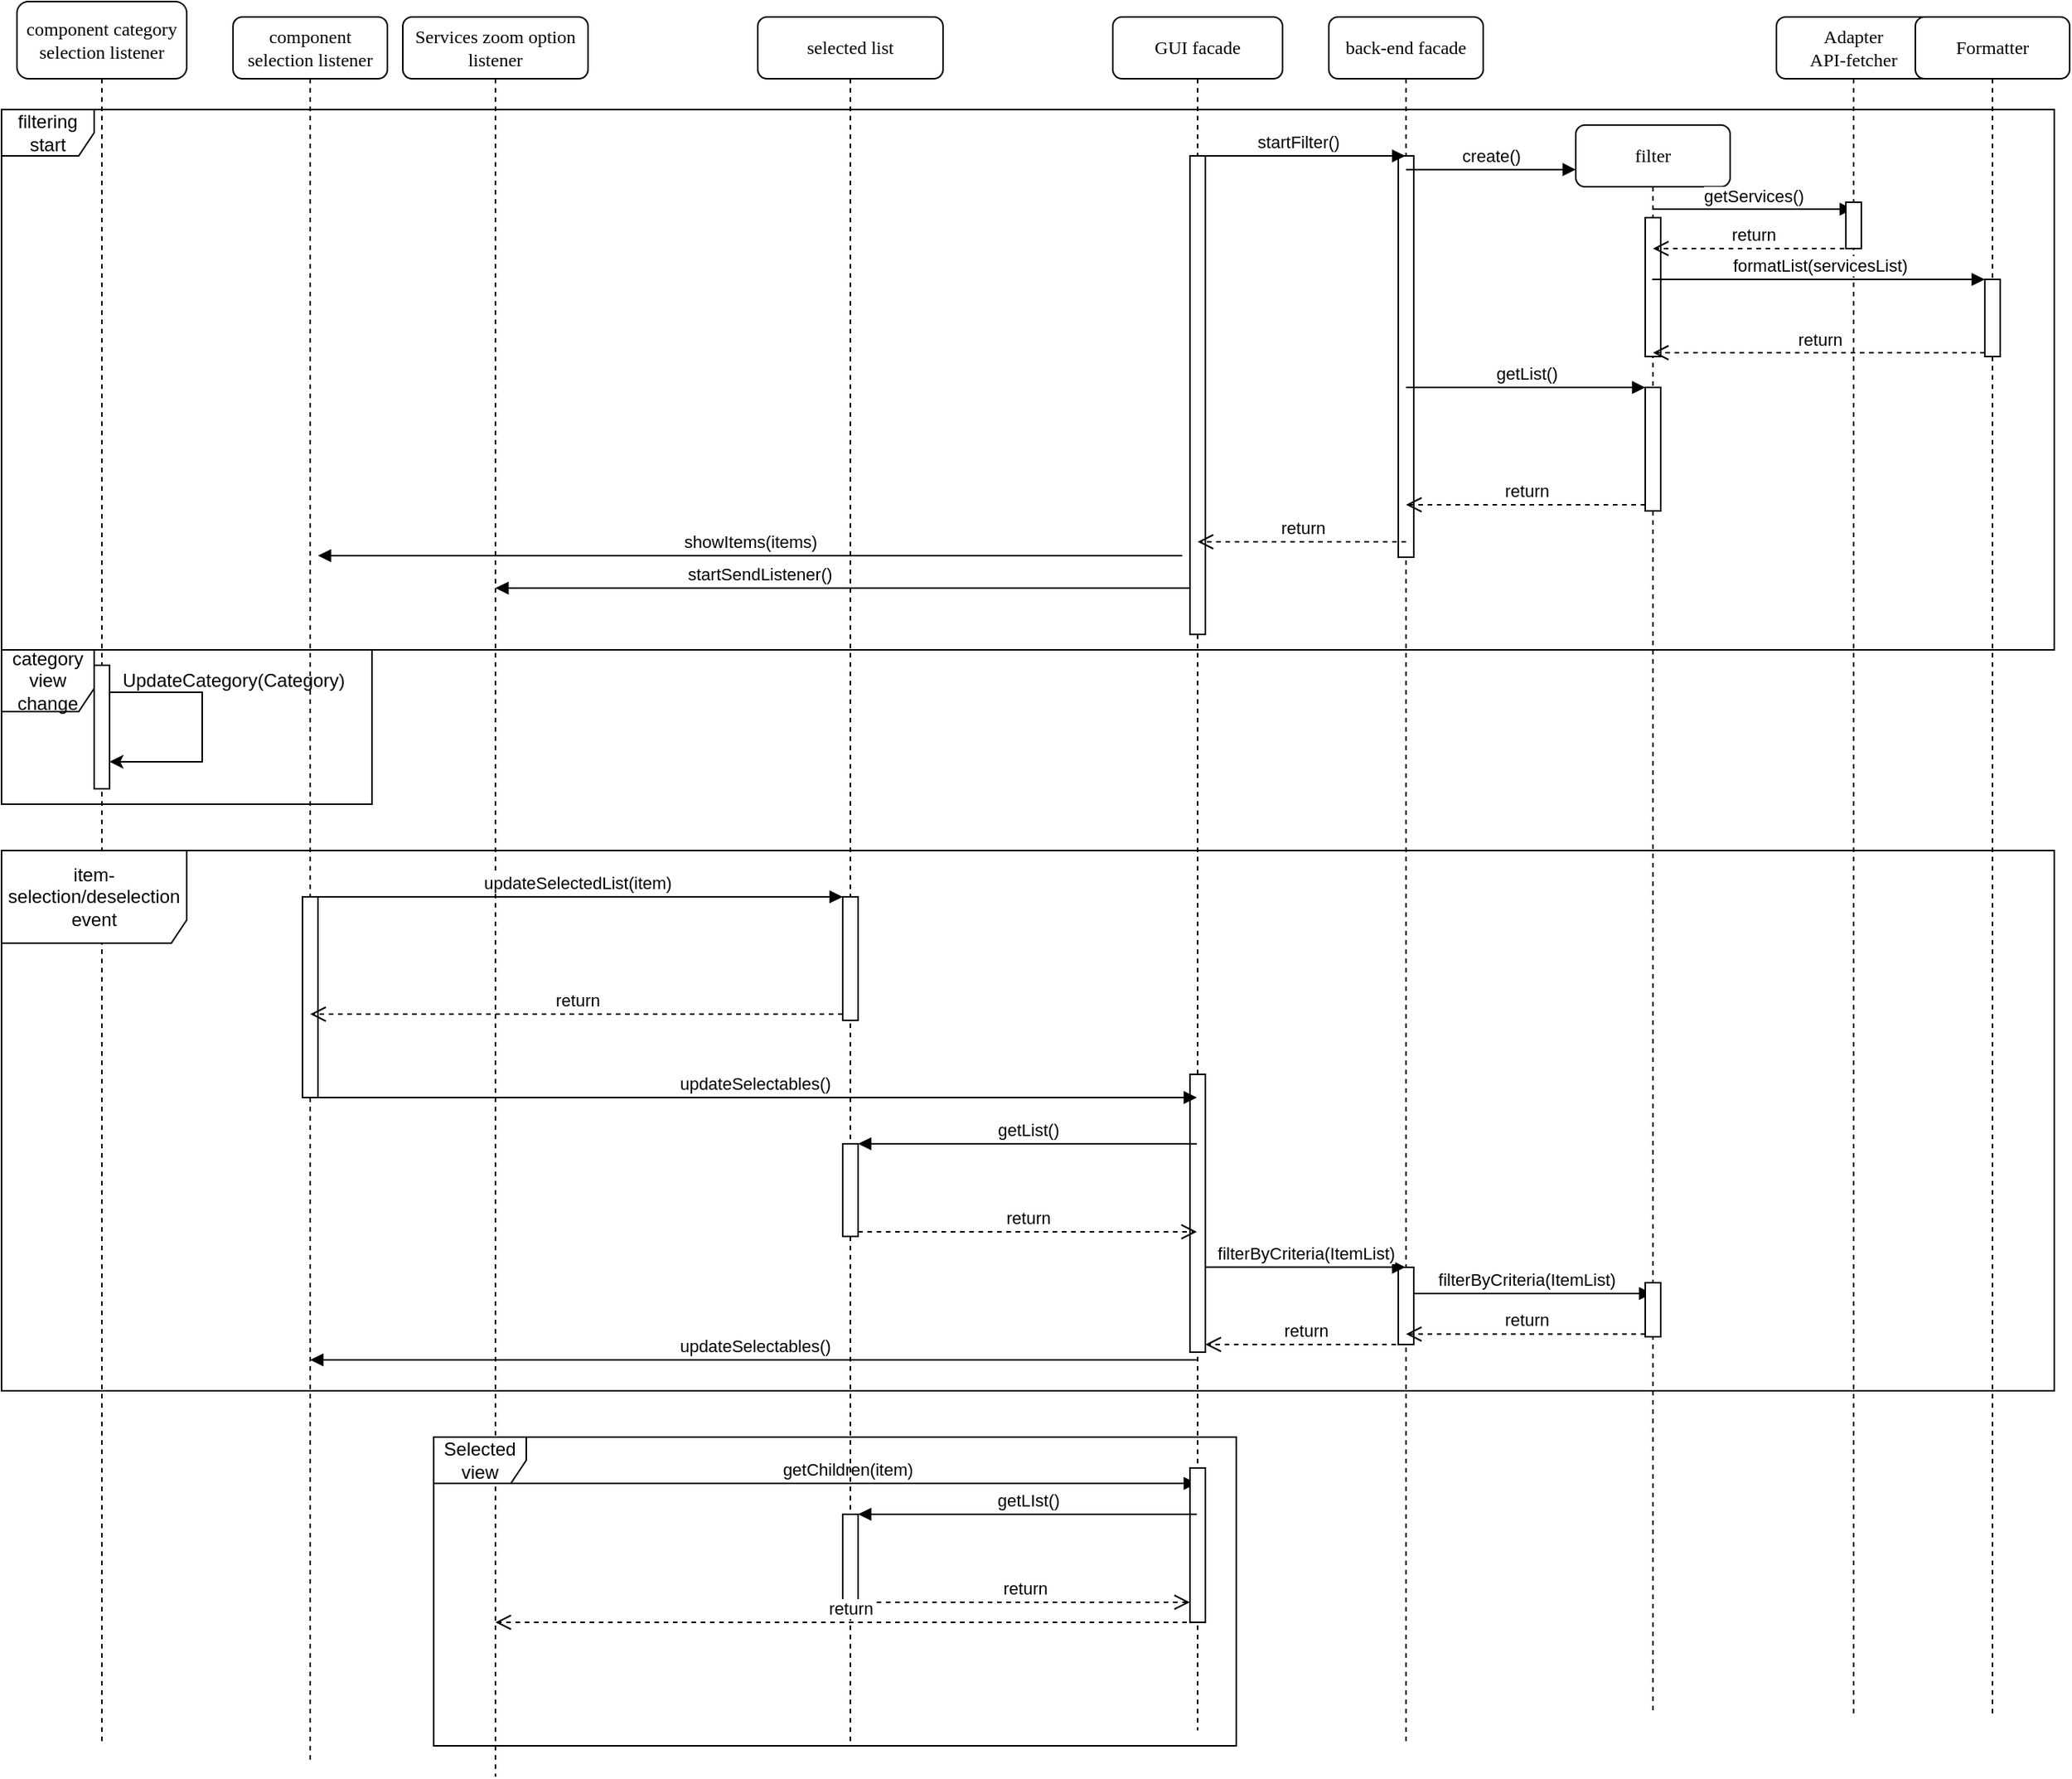 <mxfile version="18.1.3" type="github">
  <diagram name="Page-1" id="13e1069c-82ec-6db2-03f1-153e76fe0fe0">
    <mxGraphModel dx="2276" dy="535" grid="1" gridSize="10" guides="1" tooltips="1" connect="1" arrows="1" fold="1" page="1" pageScale="1" pageWidth="1100" pageHeight="850" background="none" math="0" shadow="0">
      <root>
        <mxCell id="0" />
        <mxCell id="1" parent="0" />
        <mxCell id="7baba1c4bc27f4b0-2" value="Services zoom option listener" style="shape=umlLifeline;perimeter=lifelinePerimeter;whiteSpace=wrap;html=1;container=1;collapsible=0;recursiveResize=0;outlineConnect=0;rounded=1;shadow=0;comic=0;labelBackgroundColor=none;strokeWidth=1;fontFamily=Verdana;fontSize=12;align=center;" parent="1" vertex="1">
          <mxGeometry x="70" y="500" width="120" height="1140" as="geometry" />
        </mxCell>
        <mxCell id="A2il4XtOZDyBoMQwtoZe-57" value="getChildren(item)" style="html=1;verticalAlign=bottom;endArrow=block;rounded=0;" parent="7baba1c4bc27f4b0-2" target="7baba1c4bc27f4b0-4" edge="1">
          <mxGeometry width="80" relative="1" as="geometry">
            <mxPoint x="60" y="950" as="sourcePoint" />
            <mxPoint x="140" y="950" as="targetPoint" />
          </mxGeometry>
        </mxCell>
        <mxCell id="7baba1c4bc27f4b0-3" value="selected list" style="shape=umlLifeline;perimeter=lifelinePerimeter;whiteSpace=wrap;html=1;container=1;collapsible=0;recursiveResize=0;outlineConnect=0;rounded=1;shadow=0;comic=0;labelBackgroundColor=none;strokeWidth=1;fontFamily=Verdana;fontSize=12;align=center;" parent="1" vertex="1">
          <mxGeometry x="300" y="500" width="120" height="1120" as="geometry" />
        </mxCell>
        <mxCell id="A2il4XtOZDyBoMQwtoZe-37" value="" style="html=1;points=[];perimeter=orthogonalPerimeter;" parent="7baba1c4bc27f4b0-3" vertex="1">
          <mxGeometry x="55" y="570" width="10" height="80" as="geometry" />
        </mxCell>
        <mxCell id="A2il4XtOZDyBoMQwtoZe-46" value="" style="html=1;points=[];perimeter=orthogonalPerimeter;" parent="7baba1c4bc27f4b0-3" vertex="1">
          <mxGeometry x="55" y="730" width="10" height="60" as="geometry" />
        </mxCell>
        <mxCell id="A2il4XtOZDyBoMQwtoZe-63" value="" style="html=1;points=[];perimeter=orthogonalPerimeter;" parent="7baba1c4bc27f4b0-3" vertex="1">
          <mxGeometry x="55" y="970" width="10" height="60" as="geometry" />
        </mxCell>
        <mxCell id="7baba1c4bc27f4b0-4" value="GUI facade" style="shape=umlLifeline;perimeter=lifelinePerimeter;whiteSpace=wrap;html=1;container=1;collapsible=0;recursiveResize=0;outlineConnect=0;rounded=1;shadow=0;comic=0;labelBackgroundColor=none;strokeWidth=1;fontFamily=Verdana;fontSize=12;align=center;" parent="1" vertex="1">
          <mxGeometry x="530" y="500" width="110" height="1110" as="geometry" />
        </mxCell>
        <mxCell id="A2il4XtOZDyBoMQwtoZe-4" value="" style="rounded=0;whiteSpace=wrap;html=1;" parent="7baba1c4bc27f4b0-4" vertex="1">
          <mxGeometry x="50" y="90" width="10" height="310" as="geometry" />
        </mxCell>
        <mxCell id="A2il4XtOZDyBoMQwtoZe-42" value="" style="html=1;points=[];perimeter=orthogonalPerimeter;" parent="7baba1c4bc27f4b0-4" vertex="1">
          <mxGeometry x="50" y="685" width="10" height="180" as="geometry" />
        </mxCell>
        <mxCell id="A2il4XtOZDyBoMQwtoZe-58" value="" style="html=1;points=[];perimeter=orthogonalPerimeter;" parent="7baba1c4bc27f4b0-4" vertex="1">
          <mxGeometry x="50" y="940" width="10" height="100" as="geometry" />
        </mxCell>
        <mxCell id="7baba1c4bc27f4b0-5" value="back-end facade" style="shape=umlLifeline;perimeter=lifelinePerimeter;whiteSpace=wrap;html=1;container=1;collapsible=0;recursiveResize=0;outlineConnect=0;rounded=1;shadow=0;comic=0;labelBackgroundColor=none;strokeWidth=1;fontFamily=Verdana;fontSize=12;align=center;" parent="1" vertex="1">
          <mxGeometry x="670" y="500" width="100" height="1120" as="geometry" />
        </mxCell>
        <mxCell id="A2il4XtOZDyBoMQwtoZe-20" value="" style="html=1;points=[];perimeter=orthogonalPerimeter;" parent="7baba1c4bc27f4b0-5" vertex="1">
          <mxGeometry x="45" y="90" width="10" height="260" as="geometry" />
        </mxCell>
        <mxCell id="_kfR-0WJ66qb-hTr2rVh-1" value="filterByCriteria(ItemList)" style="html=1;verticalAlign=bottom;endArrow=block;rounded=0;" parent="7baba1c4bc27f4b0-5" target="7baba1c4bc27f4b0-6" edge="1">
          <mxGeometry width="80" relative="1" as="geometry">
            <mxPoint x="45" y="827" as="sourcePoint" />
            <mxPoint x="125" y="827" as="targetPoint" />
          </mxGeometry>
        </mxCell>
        <mxCell id="_kfR-0WJ66qb-hTr2rVh-4" value="" style="html=1;points=[];perimeter=orthogonalPerimeter;" parent="7baba1c4bc27f4b0-5" vertex="1">
          <mxGeometry x="45" y="810" width="10" height="50" as="geometry" />
        </mxCell>
        <mxCell id="7baba1c4bc27f4b0-6" value="filter" style="shape=umlLifeline;perimeter=lifelinePerimeter;whiteSpace=wrap;html=1;container=1;collapsible=0;recursiveResize=0;outlineConnect=0;rounded=1;shadow=0;comic=0;labelBackgroundColor=none;strokeWidth=1;fontFamily=Verdana;fontSize=12;align=center;" parent="1" vertex="1">
          <mxGeometry x="830" y="570" width="100" height="1030" as="geometry" />
        </mxCell>
        <mxCell id="A2il4XtOZDyBoMQwtoZe-12" value="getServices()" style="html=1;verticalAlign=bottom;endArrow=block;rounded=0;" parent="7baba1c4bc27f4b0-6" target="7baba1c4bc27f4b0-7" edge="1">
          <mxGeometry width="80" relative="1" as="geometry">
            <mxPoint x="50" y="54.5" as="sourcePoint" />
            <mxPoint x="130" y="54.5" as="targetPoint" />
          </mxGeometry>
        </mxCell>
        <mxCell id="A2il4XtOZDyBoMQwtoZe-16" value="" style="html=1;points=[];perimeter=orthogonalPerimeter;" parent="7baba1c4bc27f4b0-6" vertex="1">
          <mxGeometry x="45" y="60" width="10" height="90" as="geometry" />
        </mxCell>
        <mxCell id="A2il4XtOZDyBoMQwtoZe-17" value="" style="html=1;points=[];perimeter=orthogonalPerimeter;" parent="7baba1c4bc27f4b0-6" vertex="1">
          <mxGeometry x="45" y="170" width="10" height="80" as="geometry" />
        </mxCell>
        <mxCell id="A2il4XtOZDyBoMQwtoZe-50" value="" style="html=1;points=[];perimeter=orthogonalPerimeter;" parent="7baba1c4bc27f4b0-6" vertex="1">
          <mxGeometry x="45" y="750" width="10" height="35" as="geometry" />
        </mxCell>
        <mxCell id="7baba1c4bc27f4b0-7" value="&lt;div&gt;Adapter&lt;/div&gt;&lt;div&gt;API-fetcher&lt;/div&gt;" style="shape=umlLifeline;perimeter=lifelinePerimeter;whiteSpace=wrap;html=1;container=1;collapsible=0;recursiveResize=0;outlineConnect=0;rounded=1;shadow=0;comic=0;labelBackgroundColor=none;strokeWidth=1;fontFamily=Verdana;fontSize=12;align=center;" parent="1" vertex="1">
          <mxGeometry x="960" y="500" width="100" height="1100" as="geometry" />
        </mxCell>
        <mxCell id="7baba1c4bc27f4b0-8" value="component selection listener" style="shape=umlLifeline;perimeter=lifelinePerimeter;whiteSpace=wrap;html=1;container=1;collapsible=0;recursiveResize=0;outlineConnect=0;rounded=1;shadow=0;comic=0;labelBackgroundColor=none;strokeWidth=1;fontFamily=Verdana;fontSize=12;align=center;" parent="1" vertex="1">
          <mxGeometry x="-40" y="500" width="100" height="1130" as="geometry" />
        </mxCell>
        <mxCell id="A2il4XtOZDyBoMQwtoZe-40" value="" style="html=1;points=[];perimeter=orthogonalPerimeter;" parent="7baba1c4bc27f4b0-8" vertex="1">
          <mxGeometry x="45" y="570" width="10" height="130" as="geometry" />
        </mxCell>
        <mxCell id="F9nA0inBSzudjQZXVVhW-46" value="return" style="html=1;verticalAlign=bottom;endArrow=open;dashed=1;endSize=8;rounded=0;" parent="1" target="7baba1c4bc27f4b0-6" edge="1">
          <mxGeometry relative="1" as="geometry">
            <mxPoint x="1010" y="650" as="sourcePoint" />
            <mxPoint x="900" y="650" as="targetPoint" />
            <Array as="points">
              <mxPoint x="970" y="650" />
            </Array>
          </mxGeometry>
        </mxCell>
        <mxCell id="F9nA0inBSzudjQZXVVhW-48" value="return" style="html=1;verticalAlign=bottom;endArrow=open;dashed=1;endSize=8;rounded=0;" parent="1" target="7baba1c4bc27f4b0-4" edge="1">
          <mxGeometry relative="1" as="geometry">
            <mxPoint x="720" y="840" as="sourcePoint" />
            <mxPoint x="600" y="840" as="targetPoint" />
          </mxGeometry>
        </mxCell>
        <mxCell id="F9nA0inBSzudjQZXVVhW-49" value="showItems(items)" style="html=1;verticalAlign=bottom;endArrow=block;rounded=0;" parent="1" edge="1">
          <mxGeometry width="80" relative="1" as="geometry">
            <mxPoint x="575" y="849" as="sourcePoint" />
            <mxPoint x="15" y="849" as="targetPoint" />
          </mxGeometry>
        </mxCell>
        <mxCell id="A2il4XtOZDyBoMQwtoZe-8" value="create()" style="html=1;verticalAlign=bottom;endArrow=block;rounded=0;entryX=0;entryY=0.028;entryDx=0;entryDy=0;entryPerimeter=0;" parent="1" source="7baba1c4bc27f4b0-5" target="7baba1c4bc27f4b0-6" edge="1">
          <mxGeometry width="80" relative="1" as="geometry">
            <mxPoint x="715" y="600" as="sourcePoint" />
            <mxPoint x="795" y="600" as="targetPoint" />
          </mxGeometry>
        </mxCell>
        <mxCell id="A2il4XtOZDyBoMQwtoZe-10" value="Formatter" style="shape=umlLifeline;perimeter=lifelinePerimeter;whiteSpace=wrap;html=1;container=1;collapsible=0;recursiveResize=0;outlineConnect=0;rounded=1;shadow=0;comic=0;labelBackgroundColor=none;strokeWidth=1;fontFamily=Verdana;fontSize=12;align=center;" parent="1" vertex="1">
          <mxGeometry x="1050" y="500" width="100" height="1100" as="geometry" />
        </mxCell>
        <mxCell id="A2il4XtOZDyBoMQwtoZe-13" value="" style="html=1;points=[];perimeter=orthogonalPerimeter;" parent="A2il4XtOZDyBoMQwtoZe-10" vertex="1">
          <mxGeometry x="45" y="170" width="10" height="50" as="geometry" />
        </mxCell>
        <mxCell id="A2il4XtOZDyBoMQwtoZe-14" value="formatList(servicesList)" style="html=1;verticalAlign=bottom;endArrow=block;entryX=0;entryY=0;rounded=0;" parent="1" target="A2il4XtOZDyBoMQwtoZe-13" edge="1">
          <mxGeometry relative="1" as="geometry">
            <mxPoint x="879.5" y="670" as="sourcePoint" />
          </mxGeometry>
        </mxCell>
        <mxCell id="A2il4XtOZDyBoMQwtoZe-15" value="return" style="html=1;verticalAlign=bottom;endArrow=open;dashed=1;endSize=8;exitX=0;exitY=0.95;rounded=0;" parent="1" source="A2il4XtOZDyBoMQwtoZe-13" target="7baba1c4bc27f4b0-6" edge="1">
          <mxGeometry relative="1" as="geometry">
            <mxPoint x="879.5" y="746" as="targetPoint" />
          </mxGeometry>
        </mxCell>
        <mxCell id="A2il4XtOZDyBoMQwtoZe-18" value="getList()" style="html=1;verticalAlign=bottom;endArrow=block;entryX=0;entryY=0;rounded=0;" parent="1" source="7baba1c4bc27f4b0-5" target="A2il4XtOZDyBoMQwtoZe-17" edge="1">
          <mxGeometry relative="1" as="geometry">
            <mxPoint x="805" y="740" as="sourcePoint" />
          </mxGeometry>
        </mxCell>
        <mxCell id="A2il4XtOZDyBoMQwtoZe-19" value="return" style="html=1;verticalAlign=bottom;endArrow=open;dashed=1;endSize=8;exitX=0;exitY=0.95;rounded=0;" parent="1" source="A2il4XtOZDyBoMQwtoZe-17" target="7baba1c4bc27f4b0-5" edge="1">
          <mxGeometry relative="1" as="geometry">
            <mxPoint x="805" y="816" as="targetPoint" />
          </mxGeometry>
        </mxCell>
        <mxCell id="A2il4XtOZDyBoMQwtoZe-22" value="component category selection listener" style="shape=umlLifeline;perimeter=lifelinePerimeter;whiteSpace=wrap;html=1;container=1;collapsible=0;recursiveResize=0;outlineConnect=0;rounded=1;shadow=0;comic=0;labelBackgroundColor=none;strokeWidth=1;fontFamily=Verdana;fontSize=12;align=center;size=50;" parent="1" vertex="1">
          <mxGeometry x="-180" y="490" width="110" height="1130" as="geometry" />
        </mxCell>
        <mxCell id="A2il4XtOZDyBoMQwtoZe-23" value="filtering start" style="shape=umlFrame;whiteSpace=wrap;html=1;" parent="1" vertex="1">
          <mxGeometry x="-190" y="560" width="1330" height="350" as="geometry" />
        </mxCell>
        <mxCell id="A2il4XtOZDyBoMQwtoZe-24" value="category view change" style="shape=umlFrame;whiteSpace=wrap;html=1;width=60;height=40;" parent="1" vertex="1">
          <mxGeometry x="-190" y="910" width="240" height="100" as="geometry" />
        </mxCell>
        <mxCell id="A2il4XtOZDyBoMQwtoZe-25" value="" style="html=1;points=[];perimeter=orthogonalPerimeter;" parent="1" vertex="1">
          <mxGeometry x="-130" y="920" width="10" height="80" as="geometry" />
        </mxCell>
        <mxCell id="A2il4XtOZDyBoMQwtoZe-33" value="" style="edgeStyle=elbowEdgeStyle;elbow=horizontal;endArrow=classic;html=1;rounded=0;" parent="1" edge="1">
          <mxGeometry width="50" height="50" relative="1" as="geometry">
            <mxPoint x="-120" y="937.5" as="sourcePoint" />
            <mxPoint x="-120" y="982.5" as="targetPoint" />
            <Array as="points">
              <mxPoint x="-60" y="962.5" />
            </Array>
          </mxGeometry>
        </mxCell>
        <mxCell id="A2il4XtOZDyBoMQwtoZe-35" value="UpdateCategory(Category)" style="text;html=1;align=center;verticalAlign=middle;resizable=0;points=[];autosize=1;strokeColor=none;fillColor=none;" parent="1" vertex="1">
          <mxGeometry x="-120" y="920" width="160" height="20" as="geometry" />
        </mxCell>
        <mxCell id="A2il4XtOZDyBoMQwtoZe-36" value="" style="html=1;points=[];perimeter=orthogonalPerimeter;" parent="1" vertex="1">
          <mxGeometry x="1005" y="620" width="10" height="30" as="geometry" />
        </mxCell>
        <mxCell id="A2il4XtOZDyBoMQwtoZe-38" value="updateSelectedList(item)" style="html=1;verticalAlign=bottom;endArrow=block;entryX=0;entryY=0;rounded=0;" parent="1" source="7baba1c4bc27f4b0-8" target="A2il4XtOZDyBoMQwtoZe-37" edge="1">
          <mxGeometry relative="1" as="geometry">
            <mxPoint x="280" y="1070" as="sourcePoint" />
          </mxGeometry>
        </mxCell>
        <mxCell id="A2il4XtOZDyBoMQwtoZe-39" value="return" style="html=1;verticalAlign=bottom;endArrow=open;dashed=1;endSize=8;exitX=0;exitY=0.95;rounded=0;" parent="1" source="A2il4XtOZDyBoMQwtoZe-37" target="7baba1c4bc27f4b0-8" edge="1">
          <mxGeometry relative="1" as="geometry">
            <mxPoint x="280.167" y="1146" as="targetPoint" />
          </mxGeometry>
        </mxCell>
        <mxCell id="A2il4XtOZDyBoMQwtoZe-41" value="updateSelectables()" style="html=1;verticalAlign=bottom;endArrow=block;rounded=0;" parent="1" target="7baba1c4bc27f4b0-4" edge="1">
          <mxGeometry width="80" relative="1" as="geometry">
            <mxPoint x="10" y="1200" as="sourcePoint" />
            <mxPoint x="90" y="1200" as="targetPoint" />
          </mxGeometry>
        </mxCell>
        <mxCell id="A2il4XtOZDyBoMQwtoZe-47" value="getList()" style="html=1;verticalAlign=bottom;endArrow=block;entryX=1;entryY=0;rounded=0;" parent="1" source="7baba1c4bc27f4b0-4" target="A2il4XtOZDyBoMQwtoZe-46" edge="1">
          <mxGeometry relative="1" as="geometry">
            <mxPoint x="425" y="1230" as="sourcePoint" />
          </mxGeometry>
        </mxCell>
        <mxCell id="A2il4XtOZDyBoMQwtoZe-48" value="return" style="html=1;verticalAlign=bottom;endArrow=open;dashed=1;endSize=8;exitX=1;exitY=0.95;rounded=0;" parent="1" source="A2il4XtOZDyBoMQwtoZe-46" target="7baba1c4bc27f4b0-4" edge="1">
          <mxGeometry relative="1" as="geometry">
            <mxPoint x="425" y="1287" as="targetPoint" />
          </mxGeometry>
        </mxCell>
        <mxCell id="A2il4XtOZDyBoMQwtoZe-51" value="filterByCriteria(ItemList)" style="html=1;verticalAlign=bottom;endArrow=block;rounded=0;exitX=1;exitY=0.694;exitDx=0;exitDy=0;exitPerimeter=0;" parent="1" source="A2il4XtOZDyBoMQwtoZe-42" target="7baba1c4bc27f4b0-5" edge="1">
          <mxGeometry relative="1" as="geometry">
            <mxPoint x="805" y="1275" as="sourcePoint" />
          </mxGeometry>
        </mxCell>
        <mxCell id="A2il4XtOZDyBoMQwtoZe-52" value="return" style="html=1;verticalAlign=bottom;endArrow=open;dashed=1;endSize=8;exitX=0;exitY=0.95;rounded=0;" parent="1" source="A2il4XtOZDyBoMQwtoZe-50" target="7baba1c4bc27f4b0-5" edge="1">
          <mxGeometry relative="1" as="geometry">
            <mxPoint x="805" y="1351" as="targetPoint" />
          </mxGeometry>
        </mxCell>
        <mxCell id="A2il4XtOZDyBoMQwtoZe-53" value="updateSelectables()" style="html=1;verticalAlign=bottom;endArrow=block;rounded=0;" parent="1" target="7baba1c4bc27f4b0-8" edge="1">
          <mxGeometry width="80" relative="1" as="geometry">
            <mxPoint x="585" y="1370" as="sourcePoint" />
            <mxPoint x="505" y="1370" as="targetPoint" />
          </mxGeometry>
        </mxCell>
        <mxCell id="A2il4XtOZDyBoMQwtoZe-56" value="item-selection/deselection event" style="shape=umlFrame;whiteSpace=wrap;html=1;width=120;height=60;" parent="1" vertex="1">
          <mxGeometry x="-190" y="1040" width="1330" height="350" as="geometry" />
        </mxCell>
        <mxCell id="A2il4XtOZDyBoMQwtoZe-64" value="getLIst()" style="html=1;verticalAlign=bottom;endArrow=block;entryX=1;entryY=0;rounded=0;" parent="1" source="7baba1c4bc27f4b0-4" target="A2il4XtOZDyBoMQwtoZe-63" edge="1">
          <mxGeometry relative="1" as="geometry">
            <mxPoint x="425" y="1470" as="sourcePoint" />
          </mxGeometry>
        </mxCell>
        <mxCell id="A2il4XtOZDyBoMQwtoZe-65" value="return" style="html=1;verticalAlign=bottom;endArrow=open;dashed=1;endSize=8;exitX=1;exitY=0.95;rounded=0;" parent="1" source="A2il4XtOZDyBoMQwtoZe-63" edge="1">
          <mxGeometry relative="1" as="geometry">
            <mxPoint x="580" y="1527" as="targetPoint" />
          </mxGeometry>
        </mxCell>
        <mxCell id="A2il4XtOZDyBoMQwtoZe-69" value="Selected view" style="shape=umlFrame;whiteSpace=wrap;html=1;" parent="1" vertex="1">
          <mxGeometry x="90" y="1420" width="520" height="200" as="geometry" />
        </mxCell>
        <mxCell id="F9nA0inBSzudjQZXVVhW-44" value="&lt;div&gt;startFilter()&lt;/div&gt;" style="html=1;verticalAlign=bottom;endArrow=block;rounded=0;" parent="1" edge="1">
          <mxGeometry width="80" relative="1" as="geometry">
            <mxPoint x="580" y="590" as="sourcePoint" />
            <mxPoint x="719.5" y="590" as="targetPoint" />
          </mxGeometry>
        </mxCell>
        <mxCell id="F9nA0inBSzudjQZXVVhW-50" value="startSendListener()" style="html=1;verticalAlign=bottom;endArrow=block;rounded=0;" parent="1" edge="1">
          <mxGeometry x="0.243" width="80" relative="1" as="geometry">
            <mxPoint x="580" y="870" as="sourcePoint" />
            <mxPoint x="130" y="870" as="targetPoint" />
            <Array as="points">
              <mxPoint x="440" y="870" />
              <mxPoint x="410" y="870" />
            </Array>
            <mxPoint as="offset" />
          </mxGeometry>
        </mxCell>
        <mxCell id="_kfR-0WJ66qb-hTr2rVh-2" value="return" style="html=1;verticalAlign=bottom;endArrow=open;dashed=1;endSize=8;rounded=0;" parent="1" source="7baba1c4bc27f4b0-5" edge="1">
          <mxGeometry relative="1" as="geometry">
            <mxPoint x="670" y="1360" as="sourcePoint" />
            <mxPoint x="590" y="1360" as="targetPoint" />
          </mxGeometry>
        </mxCell>
        <mxCell id="Z_9kd1xl28_sVBQXXJcH-2" value="return" style="html=1;verticalAlign=bottom;endArrow=open;dashed=1;endSize=8;rounded=0;" edge="1" parent="1" target="7baba1c4bc27f4b0-2">
          <mxGeometry relative="1" as="geometry">
            <mxPoint x="590" y="1540" as="sourcePoint" />
            <mxPoint x="510" y="1540" as="targetPoint" />
          </mxGeometry>
        </mxCell>
      </root>
    </mxGraphModel>
  </diagram>
</mxfile>

